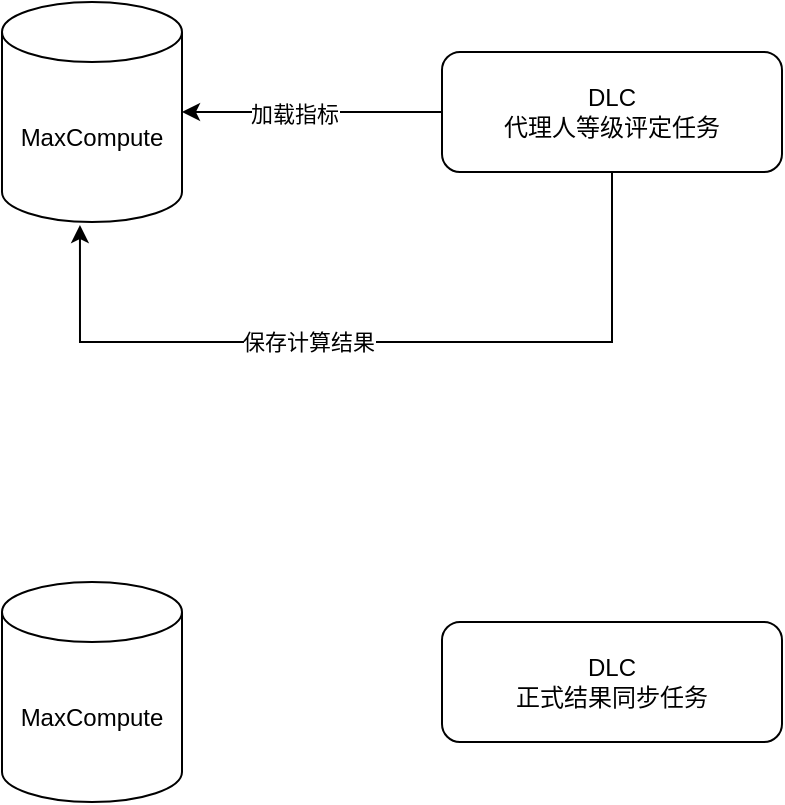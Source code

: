 <mxfile version="24.2.3" type="github">
  <diagram name="Page-1" id="Ac7PH2RQ3yaFLBozEbNl">
    <mxGraphModel dx="1194" dy="756" grid="1" gridSize="10" guides="1" tooltips="1" connect="1" arrows="1" fold="1" page="1" pageScale="1" pageWidth="850" pageHeight="1100" math="0" shadow="0">
      <root>
        <mxCell id="0" />
        <mxCell id="1" parent="0" />
        <mxCell id="arN5VARNRhYpQM9ClI0x-1" value="MaxCompute" style="shape=cylinder3;whiteSpace=wrap;html=1;boundedLbl=1;backgroundOutline=1;size=15;" vertex="1" parent="1">
          <mxGeometry x="60" y="170" width="90" height="110" as="geometry" />
        </mxCell>
        <mxCell id="arN5VARNRhYpQM9ClI0x-3" style="edgeStyle=orthogonalEdgeStyle;rounded=0;orthogonalLoop=1;jettySize=auto;html=1;" edge="1" parent="1" source="arN5VARNRhYpQM9ClI0x-2" target="arN5VARNRhYpQM9ClI0x-1">
          <mxGeometry relative="1" as="geometry" />
        </mxCell>
        <mxCell id="arN5VARNRhYpQM9ClI0x-4" value="加载指标" style="edgeLabel;html=1;align=center;verticalAlign=middle;resizable=0;points=[];" vertex="1" connectable="0" parent="arN5VARNRhYpQM9ClI0x-3">
          <mxGeometry x="0.139" y="1" relative="1" as="geometry">
            <mxPoint as="offset" />
          </mxGeometry>
        </mxCell>
        <mxCell id="arN5VARNRhYpQM9ClI0x-2" value="DLC&lt;div&gt;代理人等级评定任务&lt;/div&gt;" style="rounded=1;whiteSpace=wrap;html=1;" vertex="1" parent="1">
          <mxGeometry x="280" y="195" width="170" height="60" as="geometry" />
        </mxCell>
        <mxCell id="arN5VARNRhYpQM9ClI0x-5" style="edgeStyle=orthogonalEdgeStyle;rounded=0;orthogonalLoop=1;jettySize=auto;html=1;entryX=0.433;entryY=1.014;entryDx=0;entryDy=0;entryPerimeter=0;" edge="1" parent="1" source="arN5VARNRhYpQM9ClI0x-2" target="arN5VARNRhYpQM9ClI0x-1">
          <mxGeometry relative="1" as="geometry">
            <Array as="points">
              <mxPoint x="365" y="340" />
              <mxPoint x="99" y="340" />
            </Array>
          </mxGeometry>
        </mxCell>
        <mxCell id="arN5VARNRhYpQM9ClI0x-6" value="保存计算结果" style="edgeLabel;html=1;align=center;verticalAlign=middle;resizable=0;points=[];" vertex="1" connectable="0" parent="arN5VARNRhYpQM9ClI0x-5">
          <mxGeometry x="0.132" y="4" relative="1" as="geometry">
            <mxPoint x="-5" y="-4" as="offset" />
          </mxGeometry>
        </mxCell>
        <mxCell id="arN5VARNRhYpQM9ClI0x-12" value="MaxCompute" style="shape=cylinder3;whiteSpace=wrap;html=1;boundedLbl=1;backgroundOutline=1;size=15;" vertex="1" parent="1">
          <mxGeometry x="60" y="460" width="90" height="110" as="geometry" />
        </mxCell>
        <mxCell id="arN5VARNRhYpQM9ClI0x-13" value="DLC&lt;div&gt;正式结果同步任务&lt;/div&gt;" style="rounded=1;whiteSpace=wrap;html=1;" vertex="1" parent="1">
          <mxGeometry x="280" y="480" width="170" height="60" as="geometry" />
        </mxCell>
      </root>
    </mxGraphModel>
  </diagram>
</mxfile>
